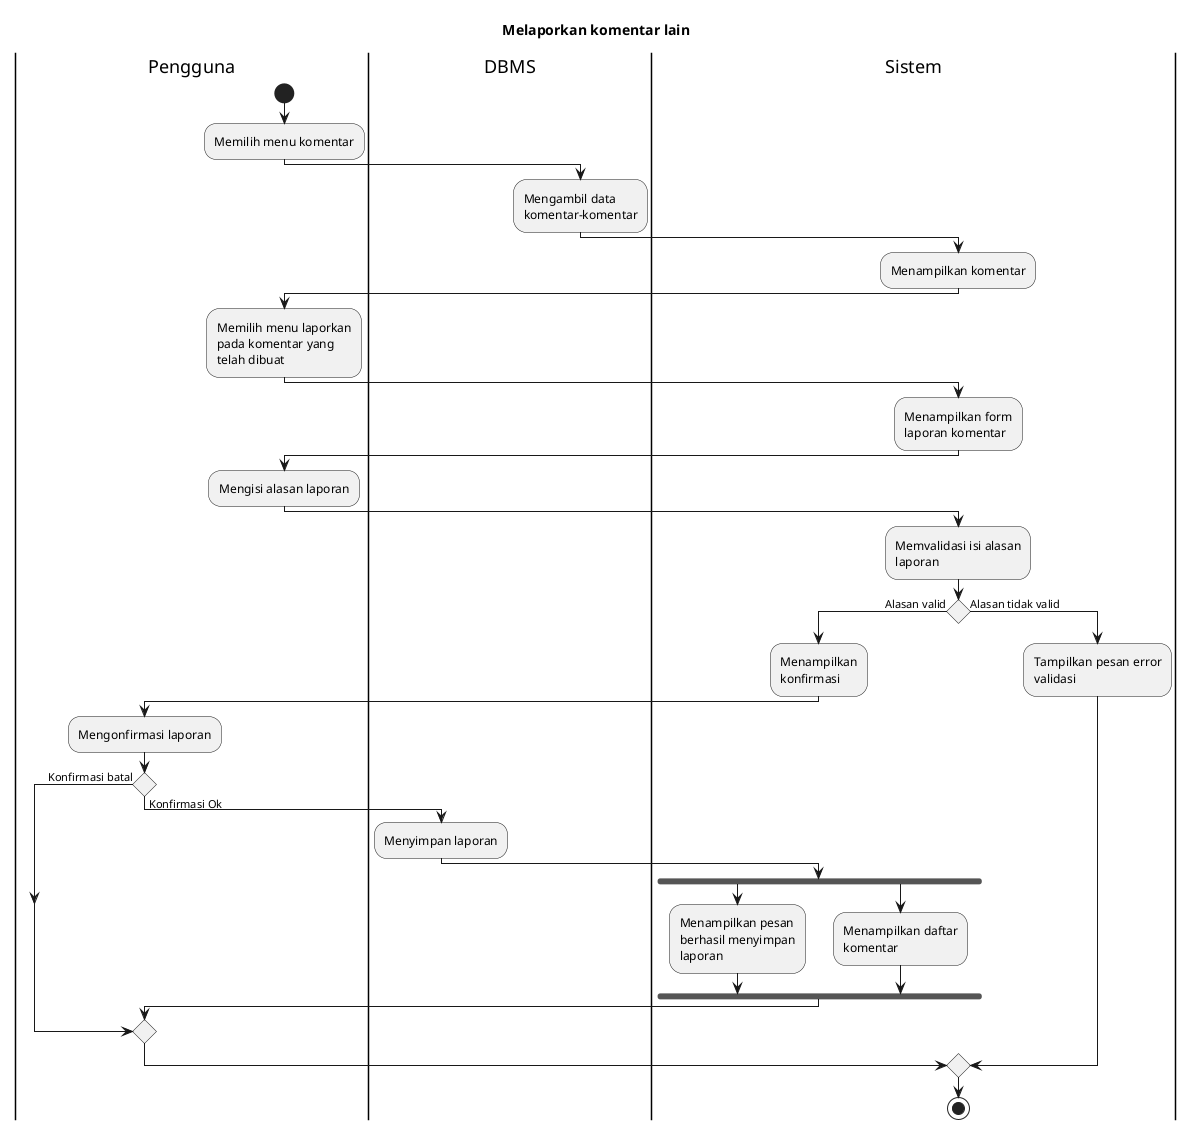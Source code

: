@startuml UC-MAP-015 - Melaporkan komentar lain
skinparam wrapWidth 140

title Melaporkan komentar lain
 
|Pengguna|
start
:Memilih menu komentar;

|DBMS|
:Mengambil data komentar-komentar;

|Sistem|
:Menampilkan komentar;

|Pengguna|
:Memilih menu laporkan pada komentar yang telah dibuat;

|Sistem|
:Menampilkan form laporan komentar;

|Pengguna|
:Mengisi alasan laporan;

|Sistem|
:Memvalidasi isi alasan laporan;

if () then (Alasan valid)
  :Menampilkan konfirmasi;

  |Pengguna|
  :Mengonfirmasi laporan;

  if () then (Konfirmasi batal)
  else (Konfirmasi Ok)
    |DBMS|
    :Menyimpan laporan;

    |Sistem|
    fork
      :Menampilkan pesan berhasil menyimpan laporan;
    fork again
      :Menampilkan daftar komentar;
    endfork
  endif
else (Alasan tidak valid)
  |Sistem|
  :Tampilkan pesan error validasi;
endif

stop

@enduml